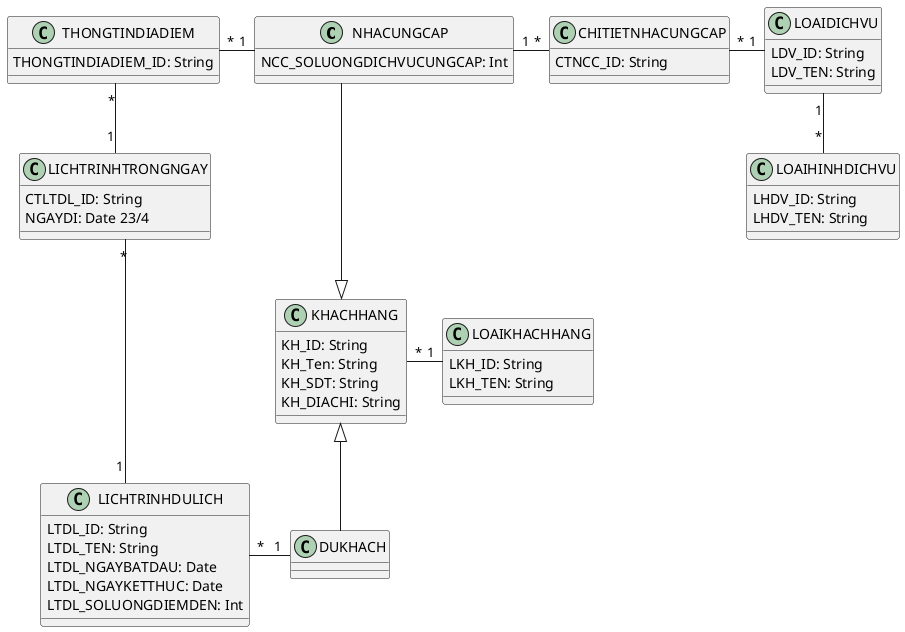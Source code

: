 @startuml So Do class
 skinparam linetype ortho
' Dịch vụ du lịch ở đây bao gồm các khu vui chơi,
' ăn ngủ nghỉ, dịch vụ đi lại, các dịch vụ sẽ có loại DV
'Dịch vụ sẽ gồm có:
'1. Phương tiện để đi lại (gồm có phương tiện đi đến nơi du lịch và phương tiện đi lại ở điểm du lịch)
'2. Tham quan và ăn uống
'3. chỗ ngủ



class NHACUNGCAP{
  NCC_SOLUONGDICHVUCUNGCAP: Int
}

class CHITIETNHACUNGCAP{
  CTNCC_ID: String

}

class THONGTINDIADIEM{
  THONGTINDIADIEM_ID: String

}

class DUKHACH{

}
class LICHTRINHDULICH{
  LTDL_ID: String
  LTDL_TEN: String 
  LTDL_NGAYBATDAU: Date 
  LTDL_NGAYKETTHUC: Date
  LTDL_SOLUONGDIEMDEN: Int
}
class LICHTRINHTRONGNGAY{
 CTLTDL_ID: String
 NGAYDI: Date 23/4

}

' class chitiet{

' }

class KHACHHANG{
  KH_ID: String
  KH_Ten: String
  KH_SDT: String
  KH_DIACHI: String

}

class LOAIKHACHHANG{

  LKH_ID: String
  LKH_TEN: String

}

class LOAIDICHVU{
  LDV_ID: String
  LDV_TEN: String
}

class LOAIHINHDICHVU{
  LHDV_ID: String
  LHDV_TEN: String
}


KHACHHANG "*"-"1" LOAIKHACHHANG

NHACUNGCAP "1"-"*" CHITIETNHACUNGCAP
CHITIETNHACUNGCAP "*"-"1" LOAIDICHVU 
LOAIDICHVU "1"--"*" LOAIHINHDICHVU
THONGTINDIADIEM "*"-"1" NHACUNGCAP


LICHTRINHDULICH "*"-"1" DUKHACH
LICHTRINHTRONGNGAY "*"-"1" LICHTRINHDULICH
THONGTINDIADIEM "*"--"1" LICHTRINHTRONGNGAY

' THONGTINDIADIEM "*"-"1" chitiet
' chitiet "1"-"*" LICHTRINHTRONGNGAY

NHACUNGCAP ---|> KHACHHANG
KHACHHANG <|-- DUKHACH

@enduml